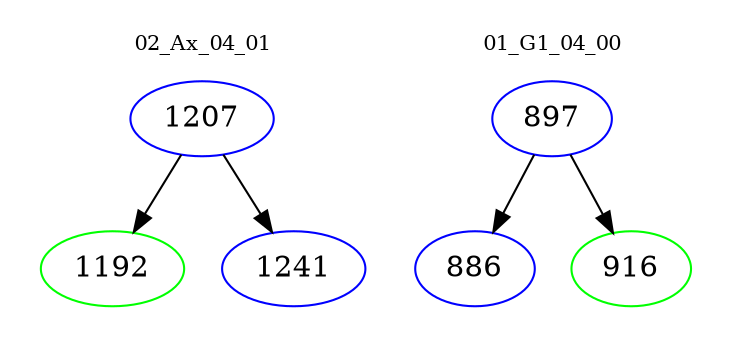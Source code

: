 digraph{
subgraph cluster_0 {
color = white
label = "02_Ax_04_01";
fontsize=10;
T0_1207 [label="1207", color="blue"]
T0_1207 -> T0_1192 [color="black"]
T0_1192 [label="1192", color="green"]
T0_1207 -> T0_1241 [color="black"]
T0_1241 [label="1241", color="blue"]
}
subgraph cluster_1 {
color = white
label = "01_G1_04_00";
fontsize=10;
T1_897 [label="897", color="blue"]
T1_897 -> T1_886 [color="black"]
T1_886 [label="886", color="blue"]
T1_897 -> T1_916 [color="black"]
T1_916 [label="916", color="green"]
}
}
